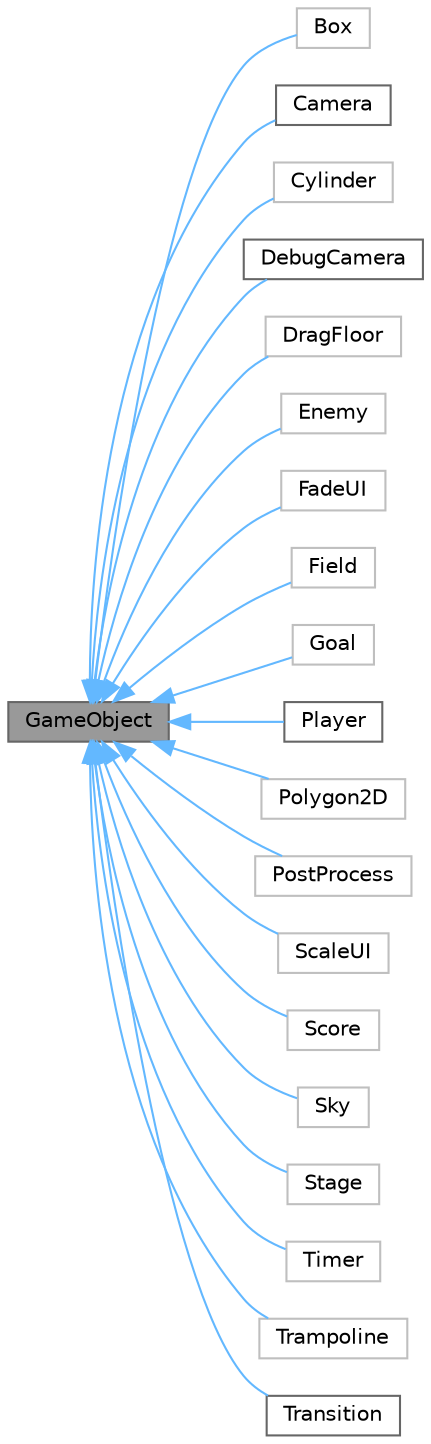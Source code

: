 digraph "GameObject"
{
 // LATEX_PDF_SIZE
  bgcolor="transparent";
  edge [fontname=Helvetica,fontsize=10,labelfontname=Helvetica,labelfontsize=10];
  node [fontname=Helvetica,fontsize=10,shape=box,height=0.2,width=0.4];
  rankdir="LR";
  Node1 [id="Node000001",label="GameObject",height=0.2,width=0.4,color="gray40", fillcolor="grey60", style="filled", fontcolor="black",tooltip="ゲームオブジェクトの基本クラスです。"];
  Node1 -> Node2 [id="edge1_Node000001_Node000002",dir="back",color="steelblue1",style="solid",tooltip=" "];
  Node2 [id="Node000002",label="Box",height=0.2,width=0.4,color="grey75", fillcolor="white", style="filled",URL="$class_box.html",tooltip=" "];
  Node1 -> Node3 [id="edge2_Node000001_Node000003",dir="back",color="steelblue1",style="solid",tooltip=" "];
  Node3 [id="Node000003",label="Camera",height=0.2,width=0.4,color="gray40", fillcolor="white", style="filled",URL="$class_camera.html",tooltip="カメラオブジェクトコンポーネントで切り替え可能なカメラのクラスです。"];
  Node1 -> Node4 [id="edge3_Node000001_Node000004",dir="back",color="steelblue1",style="solid",tooltip=" "];
  Node4 [id="Node000004",label="Cylinder",height=0.2,width=0.4,color="grey75", fillcolor="white", style="filled",URL="$class_cylinder.html",tooltip=" "];
  Node1 -> Node5 [id="edge4_Node000001_Node000005",dir="back",color="steelblue1",style="solid",tooltip=" "];
  Node5 [id="Node000005",label="DebugCamera",height=0.2,width=0.4,color="gray40", fillcolor="white", style="filled",URL="$class_debug_camera.html",tooltip="プレイヤーの操作で視点を移動できるカメラのクラスです。"];
  Node1 -> Node6 [id="edge5_Node000001_Node000006",dir="back",color="steelblue1",style="solid",tooltip=" "];
  Node6 [id="Node000006",label="DragFloor",height=0.2,width=0.4,color="grey75", fillcolor="white", style="filled",URL="$class_drag_floor.html",tooltip=" "];
  Node1 -> Node7 [id="edge6_Node000001_Node000007",dir="back",color="steelblue1",style="solid",tooltip=" "];
  Node7 [id="Node000007",label="Enemy",height=0.2,width=0.4,color="grey75", fillcolor="white", style="filled",URL="$class_enemy.html",tooltip=" "];
  Node1 -> Node8 [id="edge7_Node000001_Node000008",dir="back",color="steelblue1",style="solid",tooltip=" "];
  Node8 [id="Node000008",label="FadeUI",height=0.2,width=0.4,color="grey75", fillcolor="white", style="filled",URL="$class_fade_u_i.html",tooltip=" "];
  Node1 -> Node9 [id="edge8_Node000001_Node000009",dir="back",color="steelblue1",style="solid",tooltip=" "];
  Node9 [id="Node000009",label="Field",height=0.2,width=0.4,color="grey75", fillcolor="white", style="filled",URL="$class_field.html",tooltip=" "];
  Node1 -> Node10 [id="edge9_Node000001_Node000010",dir="back",color="steelblue1",style="solid",tooltip=" "];
  Node10 [id="Node000010",label="Goal",height=0.2,width=0.4,color="grey75", fillcolor="white", style="filled",URL="$class_goal.html",tooltip=" "];
  Node1 -> Node11 [id="edge10_Node000001_Node000011",dir="back",color="steelblue1",style="solid",tooltip=" "];
  Node11 [id="Node000011",label="Player",height=0.2,width=0.4,color="gray40", fillcolor="white", style="filled",URL="$class_player.html",tooltip="操作するキャラクターのクラスです。"];
  Node1 -> Node12 [id="edge11_Node000001_Node000012",dir="back",color="steelblue1",style="solid",tooltip=" "];
  Node12 [id="Node000012",label="Polygon2D",height=0.2,width=0.4,color="grey75", fillcolor="white", style="filled",URL="$class_polygon2_d.html",tooltip=" "];
  Node1 -> Node13 [id="edge12_Node000001_Node000013",dir="back",color="steelblue1",style="solid",tooltip=" "];
  Node13 [id="Node000013",label="PostProcess",height=0.2,width=0.4,color="grey75", fillcolor="white", style="filled",URL="$class_post_process.html",tooltip=" "];
  Node1 -> Node14 [id="edge13_Node000001_Node000014",dir="back",color="steelblue1",style="solid",tooltip=" "];
  Node14 [id="Node000014",label="ScaleUI",height=0.2,width=0.4,color="grey75", fillcolor="white", style="filled",URL="$class_scale_u_i.html",tooltip=" "];
  Node1 -> Node15 [id="edge14_Node000001_Node000015",dir="back",color="steelblue1",style="solid",tooltip=" "];
  Node15 [id="Node000015",label="Score",height=0.2,width=0.4,color="grey75", fillcolor="white", style="filled",URL="$class_score.html",tooltip=" "];
  Node1 -> Node16 [id="edge15_Node000001_Node000016",dir="back",color="steelblue1",style="solid",tooltip=" "];
  Node16 [id="Node000016",label="Sky",height=0.2,width=0.4,color="grey75", fillcolor="white", style="filled",URL="$class_sky.html",tooltip=" "];
  Node1 -> Node17 [id="edge16_Node000001_Node000017",dir="back",color="steelblue1",style="solid",tooltip=" "];
  Node17 [id="Node000017",label="Stage",height=0.2,width=0.4,color="grey75", fillcolor="white", style="filled",URL="$class_stage.html",tooltip=" "];
  Node1 -> Node18 [id="edge17_Node000001_Node000018",dir="back",color="steelblue1",style="solid",tooltip=" "];
  Node18 [id="Node000018",label="Timer",height=0.2,width=0.4,color="grey75", fillcolor="white", style="filled",URL="$class_timer.html",tooltip=" "];
  Node1 -> Node19 [id="edge18_Node000001_Node000019",dir="back",color="steelblue1",style="solid",tooltip=" "];
  Node19 [id="Node000019",label="Trampoline",height=0.2,width=0.4,color="grey75", fillcolor="white", style="filled",URL="$class_trampoline.html",tooltip=" "];
  Node1 -> Node20 [id="edge19_Node000001_Node000020",dir="back",color="steelblue1",style="solid",tooltip=" "];
  Node20 [id="Node000020",label="Transition",height=0.2,width=0.4,color="gray40", fillcolor="white", style="filled",URL="$class_transition.html",tooltip="画面遷移用のクラス"];
}
